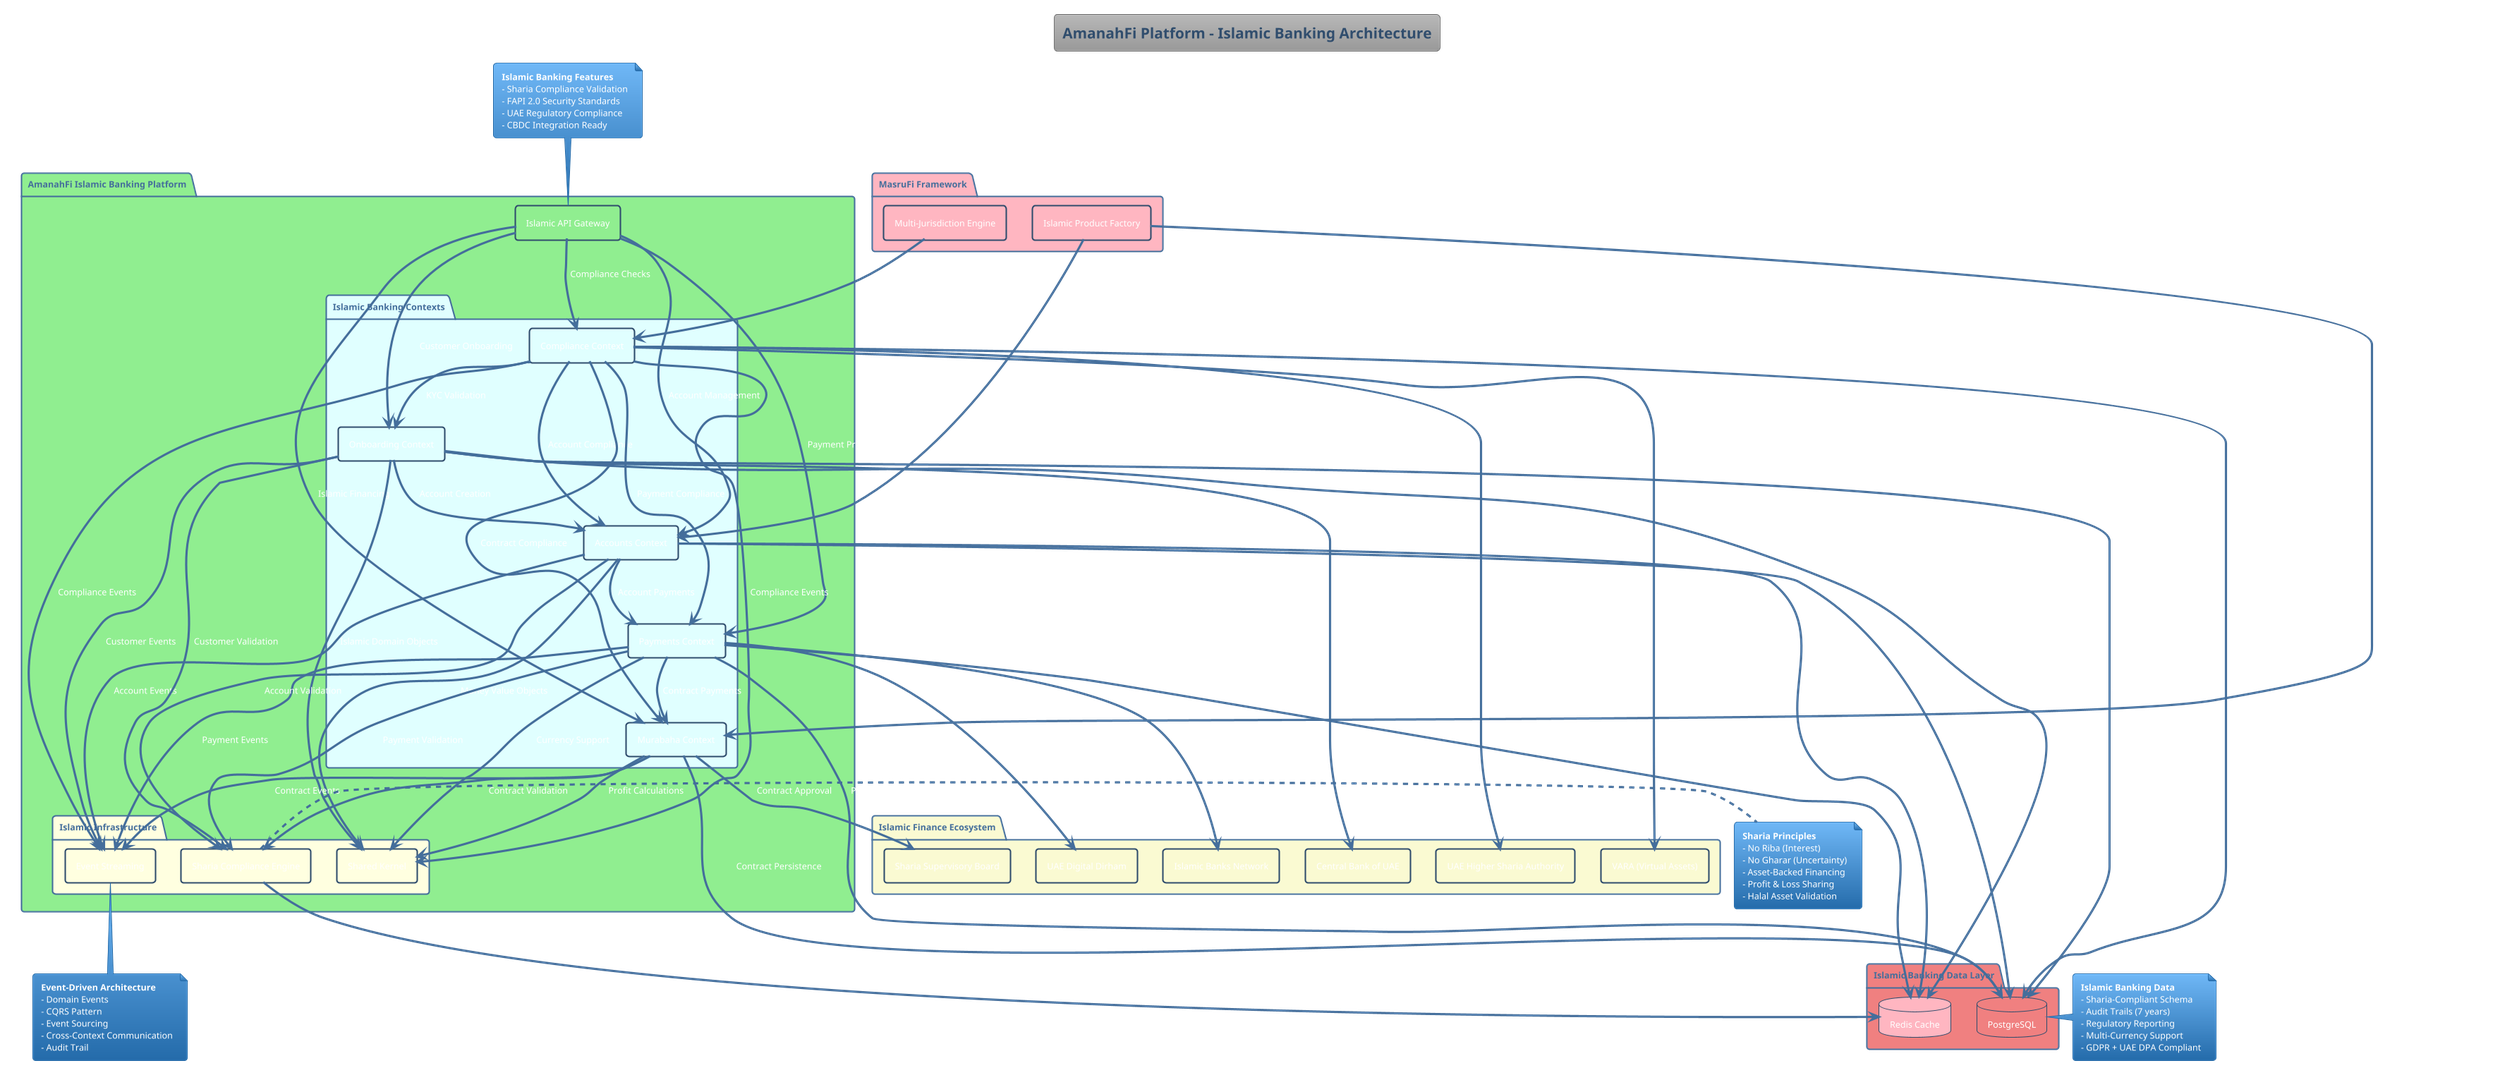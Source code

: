 @startuml islamic-banking-architecture
!theme spacelab

title AmanahFi Platform - Islamic Banking Architecture

' External Islamic Finance Ecosystem
package "Islamic Finance Ecosystem" #lightgoldenrodyellow {
  rectangle "Central Bank of UAE" as CBUAE #lightgoldenrodyellow
  rectangle "UAE Higher Sharia Authority" as HSA #lightgoldenrodyellow
  rectangle "VARA (Virtual Assets)" as VARA #lightgoldenrodyellow
  rectangle "UAE Digital Dirham" as CBDC #lightgoldenrodyellow
  rectangle "Islamic Banks Network" as IslamicBanks #lightgoldenrodyellow
  rectangle "Sharia Supervisory Board" as SSB #lightgoldenrodyellow
}

' AmanahFi Platform Core
package "AmanahFi Islamic Banking Platform" #lightgreen {
  
  ' API Gateway with Islamic Compliance
  rectangle "Islamic API Gateway" as IslamicGateway #lightgreen
  
  ' Core Islamic Banking Contexts
  package "Islamic Banking Contexts" #lightcyan {
    
    rectangle "Onboarding Context" as OnboardingCtx #lightcyan
    rectangle "Accounts Context" as AccountsCtx #lightcyan
    rectangle "Payments Context" as PaymentsCtx #lightcyan
    rectangle "Murabaha Context" as MurabahaCtx #lightcyan
    rectangle "Compliance Context" as ComplianceCtx #lightcyan
  }
  
  ' Shared Islamic Infrastructure
  package "Islamic Infrastructure" #lightyellow {
    
    rectangle "Shared Kernel" as SharedKernel #lightyellow
    rectangle "Event Streaming" as EventStreaming #lightyellow
    rectangle "Sharia Compliance Engine" as ShariaEngine #lightyellow
  }
}

' MasruFi Framework Integration
package "MasruFi Framework" #lightpink {
  rectangle "Islamic Product Factory" as ProductFactory #lightpink
  rectangle "Multi-Jurisdiction Engine" as MultiJurisdiction #lightpink
}

' Data Layer
package "Islamic Banking Data Layer" #lightcoral {
  database "PostgreSQL" as DB #lightcoral
  database "Redis Cache" as Cache #lightpink
}

' External Integration Points
OnboardingCtx --> CBUAE : Customer Verification
ComplianceCtx --> HSA : Sharia Compliance Reporting
PaymentsCtx --> CBDC : UAE Digital Dirham Settlement
MurabahaCtx --> SSB : Contract Approval
ComplianceCtx --> VARA : Virtual Asset Compliance
PaymentsCtx --> IslamicBanks : Interbank Settlement

' Internal Context Relationships
IslamicGateway --> OnboardingCtx : Customer Onboarding
IslamicGateway --> AccountsCtx : Account Management
IslamicGateway --> PaymentsCtx : Payment Processing
IslamicGateway --> MurabahaCtx : Islamic Financing
IslamicGateway --> ComplianceCtx : Compliance Checks

OnboardingCtx --> AccountsCtx : Account Creation
AccountsCtx --> PaymentsCtx : Account Payments
PaymentsCtx --> MurabahaCtx : Contract Payments
ComplianceCtx --> OnboardingCtx : KYC Validation
ComplianceCtx --> AccountsCtx : Account Compliance
ComplianceCtx --> PaymentsCtx : Payment Compliance
ComplianceCtx --> MurabahaCtx : Contract Compliance

' Shared Infrastructure Dependencies
OnboardingCtx --> SharedKernel : Islamic Domain Objects
AccountsCtx --> SharedKernel : Money Value Objects
PaymentsCtx --> SharedKernel : Currency Support
MurabahaCtx --> SharedKernel : Profit Calculations
ComplianceCtx --> SharedKernel : Compliance Events

OnboardingCtx --> EventStreaming : Customer Events
AccountsCtx --> EventStreaming : Account Events
PaymentsCtx --> EventStreaming : Payment Events
MurabahaCtx --> EventStreaming : Contract Events
ComplianceCtx --> EventStreaming : Compliance Events

OnboardingCtx --> ShariaEngine : Customer Validation
AccountsCtx --> ShariaEngine : Account Validation
PaymentsCtx --> ShariaEngine : Payment Validation
MurabahaCtx --> ShariaEngine : Contract Validation

' MasruFi Framework Integration
ProductFactory --> MurabahaCtx : Islamic Product Definitions
MultiJurisdiction --> ComplianceCtx : Multi-Region Rules
ProductFactory --> AccountsCtx : Account Product Types

' Data Layer Dependencies
OnboardingCtx --> DB : Customer Persistence
AccountsCtx --> DB : Account Persistence
PaymentsCtx --> DB : Payment Persistence
MurabahaCtx --> DB : Contract Persistence
ComplianceCtx --> DB : Compliance Persistence

OnboardingCtx --> Cache : Customer Cache
AccountsCtx --> Cache : Account Cache
PaymentsCtx --> Cache : Payment Cache
ShariaEngine --> Cache : Rules Cache

' Key Features
note top of IslamicGateway : **Islamic Banking Features**\n- Sharia Compliance Validation\n- FAPI 2.0 Security Standards\n- UAE Regulatory Compliance\n- CBDC Integration Ready

note right of ShariaEngine : **Sharia Principles**\n- No Riba (Interest)\n- No Gharar (Uncertainty)\n- Asset-Backed Financing\n- Profit & Loss Sharing\n- Halal Asset Validation

note bottom of EventStreaming : **Event-Driven Architecture**\n- Domain Events\n- CQRS Pattern\n- Event Sourcing\n- Cross-Context Communication\n- Audit Trail

note left of DB : **Islamic Banking Data**\n- Sharia-Compliant Schema\n- Audit Trails (7 years)\n- Regulatory Reporting\n- Multi-Currency Support\n- GDPR + UAE DPA Compliant

@enduml